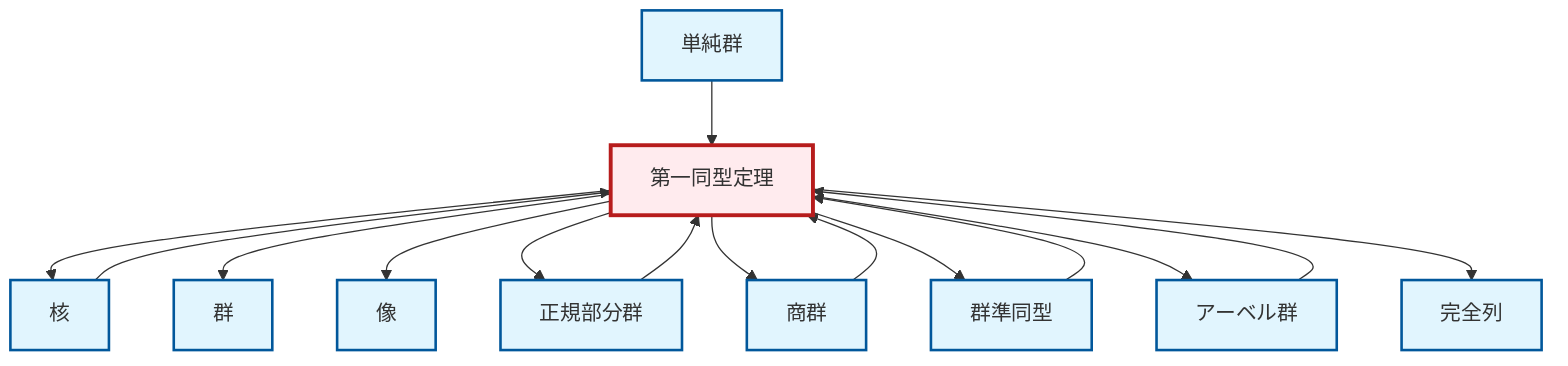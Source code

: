 graph TD
    classDef definition fill:#e1f5fe,stroke:#01579b,stroke-width:2px
    classDef theorem fill:#f3e5f5,stroke:#4a148c,stroke-width:2px
    classDef axiom fill:#fff3e0,stroke:#e65100,stroke-width:2px
    classDef example fill:#e8f5e9,stroke:#1b5e20,stroke-width:2px
    classDef current fill:#ffebee,stroke:#b71c1c,stroke-width:3px
    thm-first-isomorphism["第一同型定理"]:::theorem
    def-exact-sequence["完全列"]:::definition
    def-group["群"]:::definition
    def-image["像"]:::definition
    def-homomorphism["群準同型"]:::definition
    def-quotient-group["商群"]:::definition
    def-simple-group["単純群"]:::definition
    def-kernel["核"]:::definition
    def-abelian-group["アーベル群"]:::definition
    def-normal-subgroup["正規部分群"]:::definition
    thm-first-isomorphism --> def-kernel
    def-normal-subgroup --> thm-first-isomorphism
    thm-first-isomorphism --> def-group
    def-kernel --> thm-first-isomorphism
    thm-first-isomorphism --> def-image
    thm-first-isomorphism --> def-normal-subgroup
    thm-first-isomorphism --> def-quotient-group
    def-homomorphism --> thm-first-isomorphism
    thm-first-isomorphism --> def-homomorphism
    thm-first-isomorphism --> def-abelian-group
    def-simple-group --> thm-first-isomorphism
    def-quotient-group --> thm-first-isomorphism
    def-abelian-group --> thm-first-isomorphism
    thm-first-isomorphism --> def-exact-sequence
    class thm-first-isomorphism current